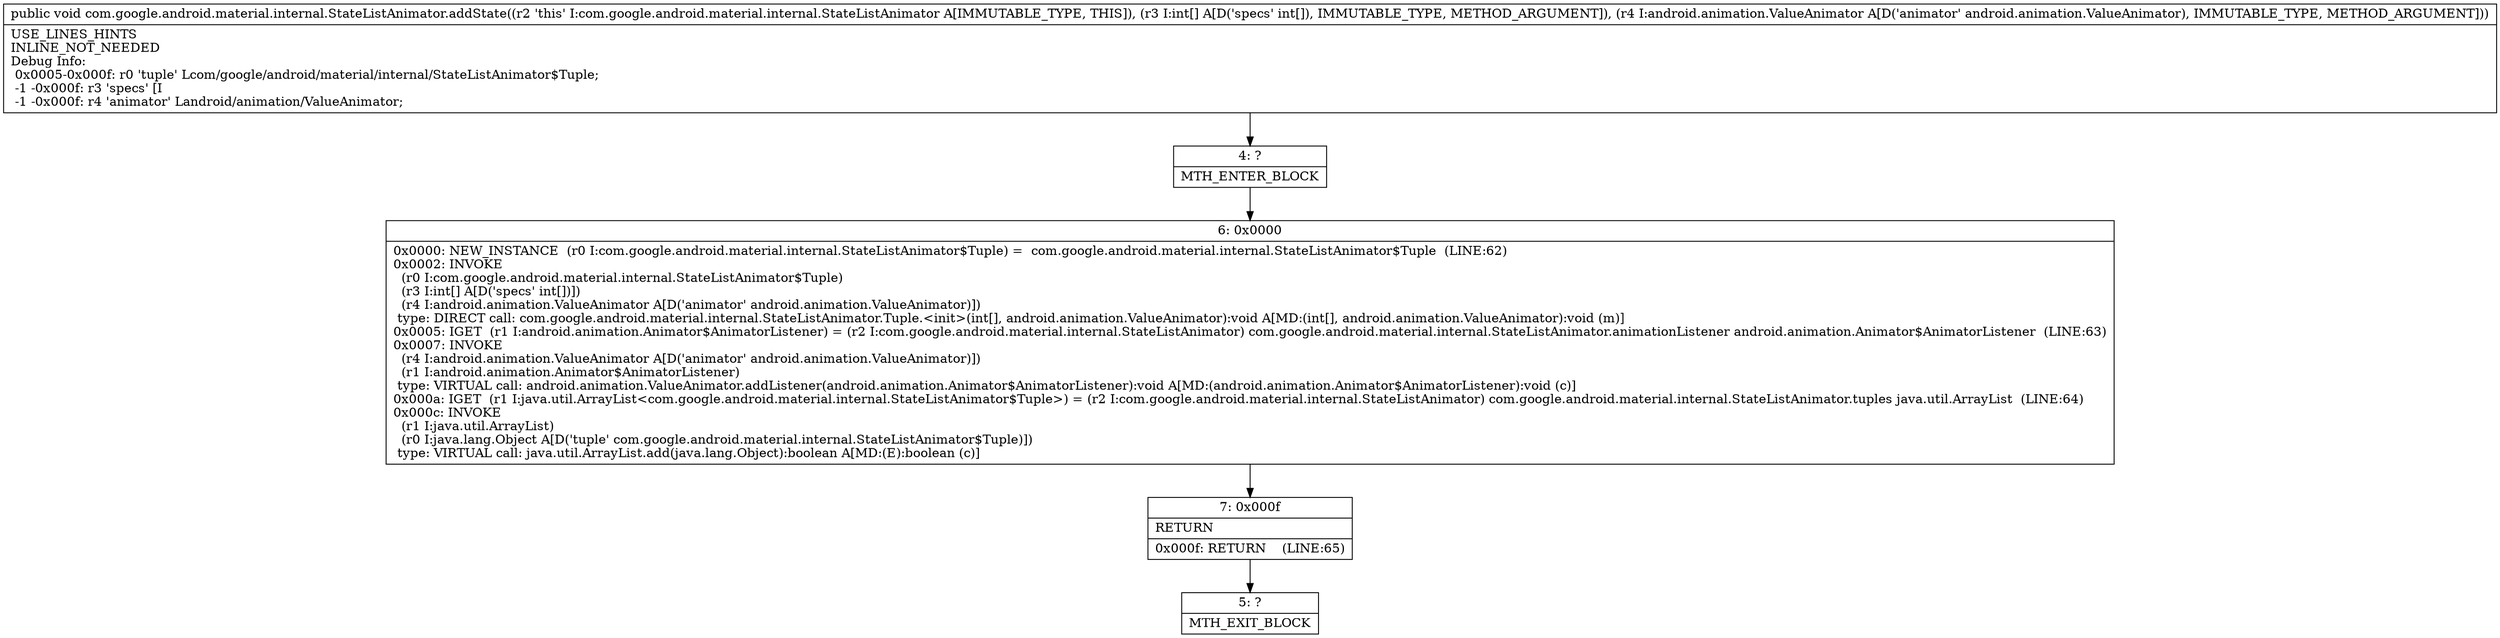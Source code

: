 digraph "CFG forcom.google.android.material.internal.StateListAnimator.addState([ILandroid\/animation\/ValueAnimator;)V" {
Node_4 [shape=record,label="{4\:\ ?|MTH_ENTER_BLOCK\l}"];
Node_6 [shape=record,label="{6\:\ 0x0000|0x0000: NEW_INSTANCE  (r0 I:com.google.android.material.internal.StateListAnimator$Tuple) =  com.google.android.material.internal.StateListAnimator$Tuple  (LINE:62)\l0x0002: INVOKE  \l  (r0 I:com.google.android.material.internal.StateListAnimator$Tuple)\l  (r3 I:int[] A[D('specs' int[])])\l  (r4 I:android.animation.ValueAnimator A[D('animator' android.animation.ValueAnimator)])\l type: DIRECT call: com.google.android.material.internal.StateListAnimator.Tuple.\<init\>(int[], android.animation.ValueAnimator):void A[MD:(int[], android.animation.ValueAnimator):void (m)]\l0x0005: IGET  (r1 I:android.animation.Animator$AnimatorListener) = (r2 I:com.google.android.material.internal.StateListAnimator) com.google.android.material.internal.StateListAnimator.animationListener android.animation.Animator$AnimatorListener  (LINE:63)\l0x0007: INVOKE  \l  (r4 I:android.animation.ValueAnimator A[D('animator' android.animation.ValueAnimator)])\l  (r1 I:android.animation.Animator$AnimatorListener)\l type: VIRTUAL call: android.animation.ValueAnimator.addListener(android.animation.Animator$AnimatorListener):void A[MD:(android.animation.Animator$AnimatorListener):void (c)]\l0x000a: IGET  (r1 I:java.util.ArrayList\<com.google.android.material.internal.StateListAnimator$Tuple\>) = (r2 I:com.google.android.material.internal.StateListAnimator) com.google.android.material.internal.StateListAnimator.tuples java.util.ArrayList  (LINE:64)\l0x000c: INVOKE  \l  (r1 I:java.util.ArrayList)\l  (r0 I:java.lang.Object A[D('tuple' com.google.android.material.internal.StateListAnimator$Tuple)])\l type: VIRTUAL call: java.util.ArrayList.add(java.lang.Object):boolean A[MD:(E):boolean (c)]\l}"];
Node_7 [shape=record,label="{7\:\ 0x000f|RETURN\l|0x000f: RETURN    (LINE:65)\l}"];
Node_5 [shape=record,label="{5\:\ ?|MTH_EXIT_BLOCK\l}"];
MethodNode[shape=record,label="{public void com.google.android.material.internal.StateListAnimator.addState((r2 'this' I:com.google.android.material.internal.StateListAnimator A[IMMUTABLE_TYPE, THIS]), (r3 I:int[] A[D('specs' int[]), IMMUTABLE_TYPE, METHOD_ARGUMENT]), (r4 I:android.animation.ValueAnimator A[D('animator' android.animation.ValueAnimator), IMMUTABLE_TYPE, METHOD_ARGUMENT]))  | USE_LINES_HINTS\lINLINE_NOT_NEEDED\lDebug Info:\l  0x0005\-0x000f: r0 'tuple' Lcom\/google\/android\/material\/internal\/StateListAnimator$Tuple;\l  \-1 \-0x000f: r3 'specs' [I\l  \-1 \-0x000f: r4 'animator' Landroid\/animation\/ValueAnimator;\l}"];
MethodNode -> Node_4;Node_4 -> Node_6;
Node_6 -> Node_7;
Node_7 -> Node_5;
}

